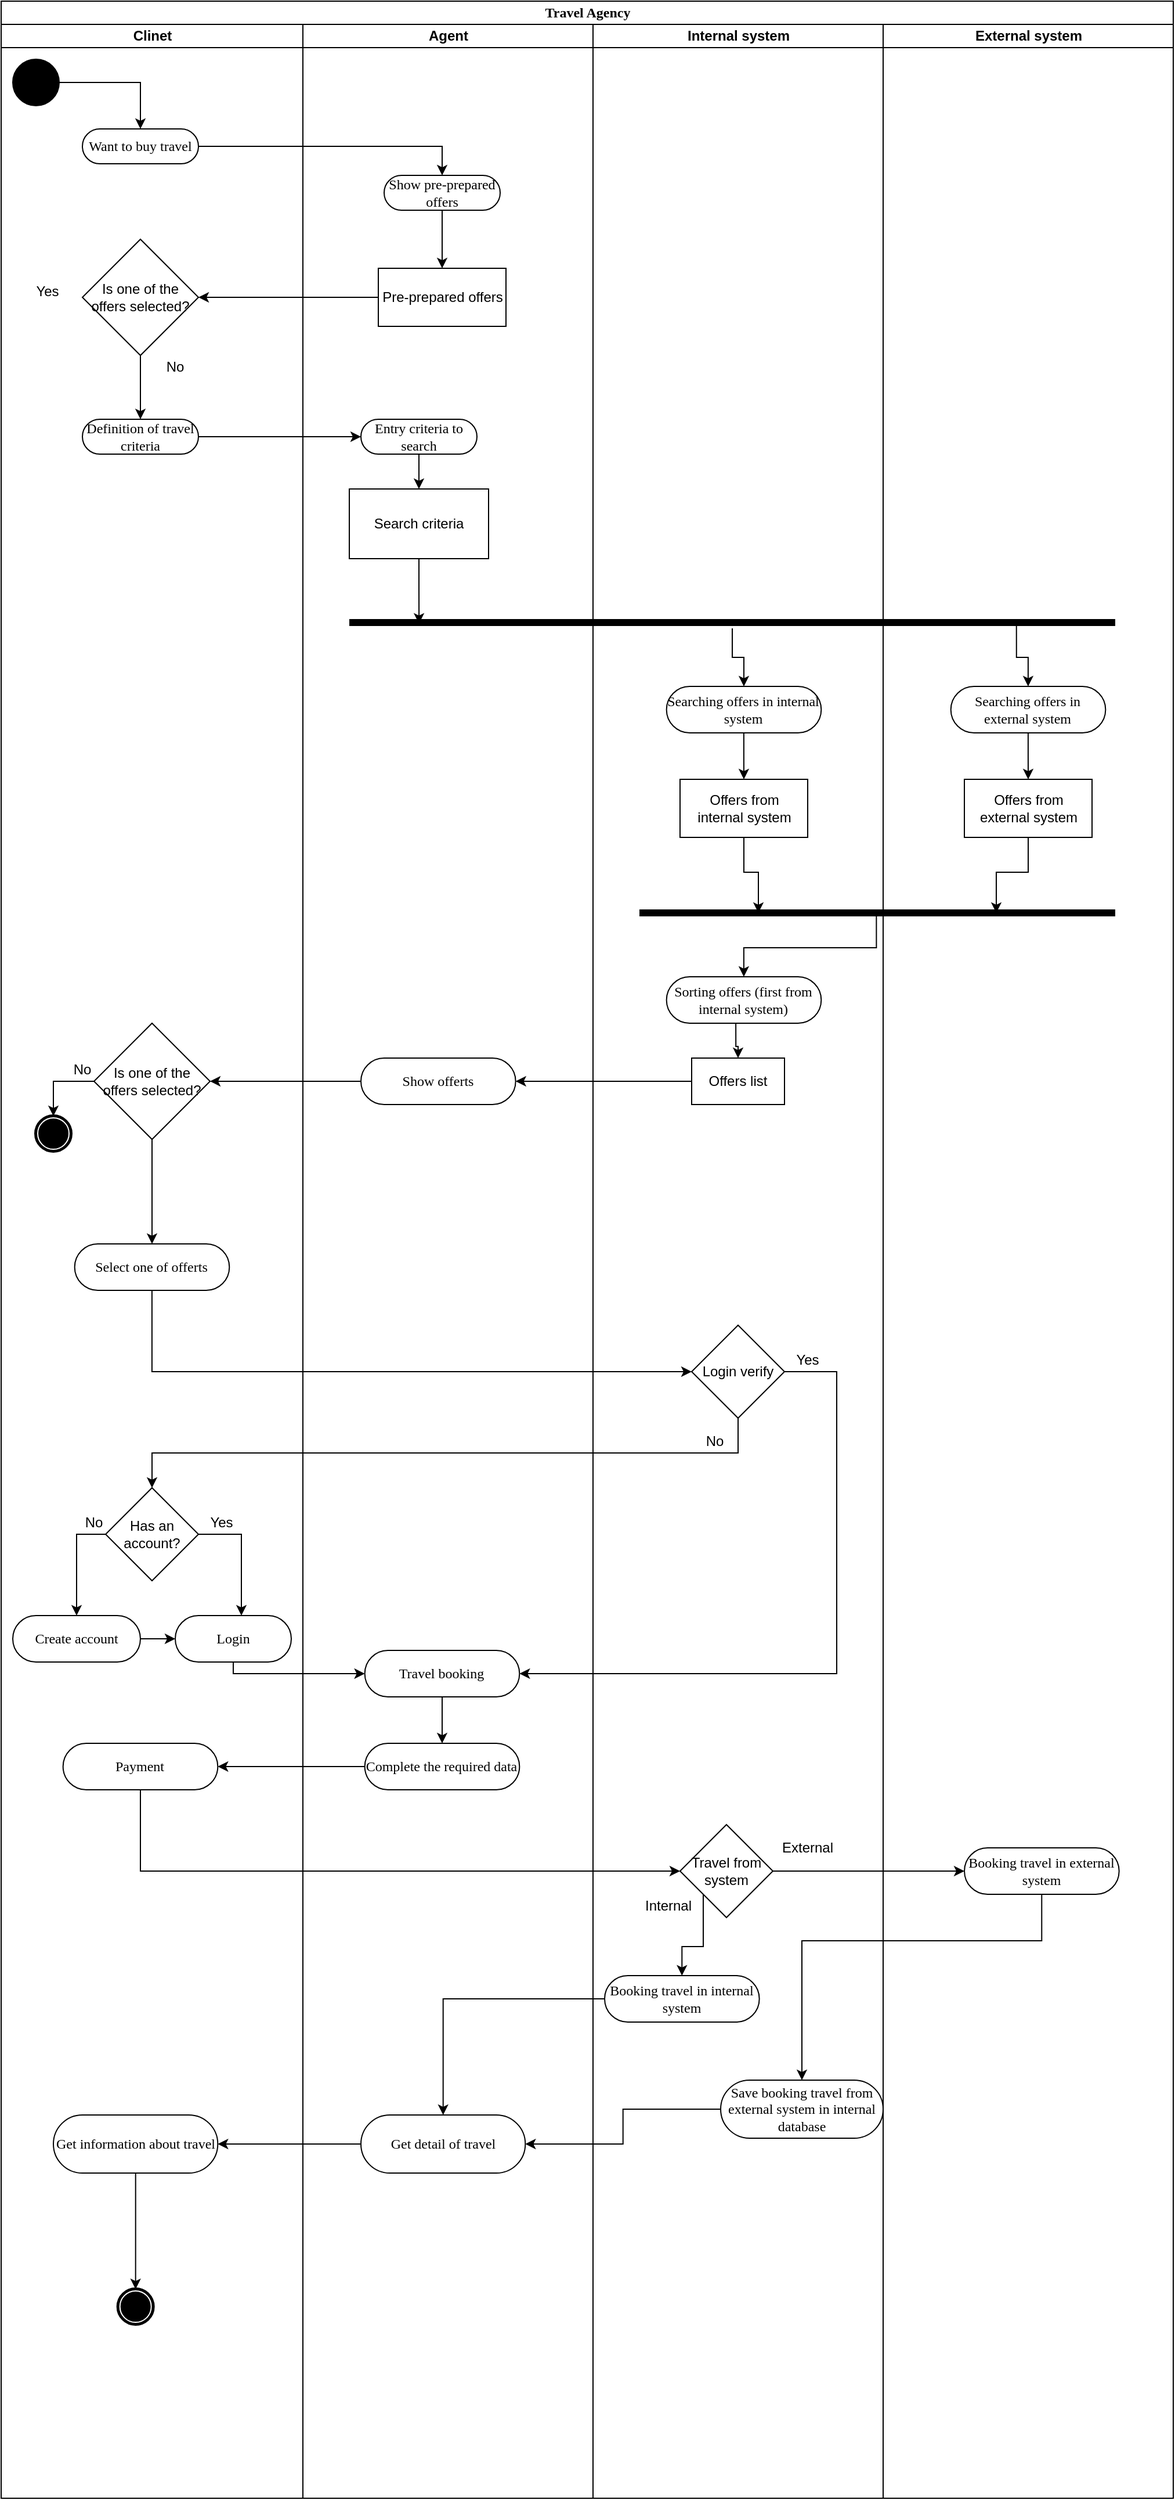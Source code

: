 <mxfile version="12.9.5" type="device"><diagram name="Page-1" id="0783ab3e-0a74-02c8-0abd-f7b4e66b4bec"><mxGraphModel dx="2883" dy="1170" grid="1" gridSize="10" guides="1" tooltips="1" connect="1" arrows="1" fold="1" page="1" pageScale="1" pageWidth="850" pageHeight="1100" background="#ffffff" math="0" shadow="0"><root><mxCell id="0"/><mxCell id="1" parent="0"/><mxCell id="1c1d494c118603dd-1" value="Travel Agency" style="swimlane;html=1;childLayout=stackLayout;startSize=20;rounded=0;shadow=0;comic=0;labelBackgroundColor=none;strokeWidth=1;fontFamily=Verdana;fontSize=12;align=center;" parent="1" vertex="1"><mxGeometry x="-170" y="10" width="1010" height="2150" as="geometry"/></mxCell><mxCell id="1c1d494c118603dd-2" value="Clinet" style="swimlane;html=1;startSize=20;" parent="1c1d494c118603dd-1" vertex="1"><mxGeometry y="20" width="260" height="2130" as="geometry"><mxRectangle y="20" width="30" height="970" as="alternateBounds"/></mxGeometry></mxCell><mxCell id="U1SQG6kulAZdSrpKBeWU-95" style="edgeStyle=orthogonalEdgeStyle;rounded=0;orthogonalLoop=1;jettySize=auto;html=1;" edge="1" parent="1c1d494c118603dd-2" source="60571a20871a0731-4" target="U1SQG6kulAZdSrpKBeWU-93"><mxGeometry relative="1" as="geometry"/></mxCell><mxCell id="60571a20871a0731-4" value="" style="ellipse;whiteSpace=wrap;html=1;rounded=0;shadow=0;comic=0;labelBackgroundColor=none;strokeWidth=1;fillColor=#000000;fontFamily=Verdana;fontSize=12;align=center;" parent="1c1d494c118603dd-2" vertex="1"><mxGeometry x="10" y="30" width="40" height="40" as="geometry"/></mxCell><mxCell id="U1SQG6kulAZdSrpKBeWU-108" value="Yes" style="text;html=1;strokeColor=none;fillColor=none;align=center;verticalAlign=middle;whiteSpace=wrap;rounded=0;" vertex="1" parent="1c1d494c118603dd-2"><mxGeometry x="20" y="220" width="40" height="20" as="geometry"/></mxCell><mxCell id="U1SQG6kulAZdSrpKBeWU-112" style="edgeStyle=orthogonalEdgeStyle;rounded=0;orthogonalLoop=1;jettySize=auto;html=1;exitX=0.5;exitY=1;exitDx=0;exitDy=0;entryX=0.5;entryY=0;entryDx=0;entryDy=0;" edge="1" parent="1c1d494c118603dd-2" source="U1SQG6kulAZdSrpKBeWU-100" target="U1SQG6kulAZdSrpKBeWU-111"><mxGeometry relative="1" as="geometry"/></mxCell><mxCell id="U1SQG6kulAZdSrpKBeWU-152" value="" style="shape=mxgraph.bpmn.shape;html=1;verticalLabelPosition=bottom;labelBackgroundColor=#ffffff;verticalAlign=top;perimeter=ellipsePerimeter;outline=end;symbol=terminate;rounded=0;shadow=0;comic=0;strokeWidth=1;fontFamily=Verdana;fontSize=12;align=center;" vertex="1" parent="1c1d494c118603dd-2"><mxGeometry x="30" y="940" width="30" height="30" as="geometry"/></mxCell><mxCell id="U1SQG6kulAZdSrpKBeWU-201" style="edgeStyle=orthogonalEdgeStyle;rounded=0;orthogonalLoop=1;jettySize=auto;html=1;entryX=0;entryY=0.5;entryDx=0;entryDy=0;strokeColor=#000000;" edge="1" parent="1c1d494c118603dd-2" source="U1SQG6kulAZdSrpKBeWU-189" target="U1SQG6kulAZdSrpKBeWU-192"><mxGeometry relative="1" as="geometry"/></mxCell><mxCell id="U1SQG6kulAZdSrpKBeWU-189" value="Create account" style="rounded=1;whiteSpace=wrap;html=1;shadow=0;comic=0;labelBackgroundColor=none;strokeWidth=1;fontFamily=Verdana;fontSize=12;align=center;arcSize=50;" vertex="1" parent="1c1d494c118603dd-2"><mxGeometry x="10" y="1370" width="109.99" height="40" as="geometry"/></mxCell><mxCell id="U1SQG6kulAZdSrpKBeWU-154" value="No" style="text;html=1;strokeColor=none;fillColor=none;align=center;verticalAlign=middle;whiteSpace=wrap;rounded=0;" vertex="1" parent="1c1d494c118603dd-2"><mxGeometry x="50" y="890" width="40" height="20" as="geometry"/></mxCell><mxCell id="U1SQG6kulAZdSrpKBeWU-190" style="edgeStyle=orthogonalEdgeStyle;rounded=0;orthogonalLoop=1;jettySize=auto;html=1;entryX=0.5;entryY=0;entryDx=0;entryDy=0;strokeColor=#000000;exitX=0.5;exitY=1;exitDx=0;exitDy=0;" edge="1" parent="1c1d494c118603dd-2" source="U1SQG6kulAZdSrpKBeWU-170" target="U1SQG6kulAZdSrpKBeWU-189"><mxGeometry relative="1" as="geometry"/></mxCell><mxCell id="U1SQG6kulAZdSrpKBeWU-193" style="edgeStyle=orthogonalEdgeStyle;rounded=0;orthogonalLoop=1;jettySize=auto;html=1;strokeColor=#000000;exitX=0.5;exitY=0;exitDx=0;exitDy=0;" edge="1" parent="1c1d494c118603dd-2" source="U1SQG6kulAZdSrpKBeWU-170" target="U1SQG6kulAZdSrpKBeWU-192"><mxGeometry relative="1" as="geometry"><Array as="points"><mxPoint x="207" y="1300"/></Array></mxGeometry></mxCell><mxCell id="U1SQG6kulAZdSrpKBeWU-191" value="No" style="text;html=1;strokeColor=none;fillColor=none;align=center;verticalAlign=middle;whiteSpace=wrap;rounded=0;" vertex="1" parent="1c1d494c118603dd-2"><mxGeometry x="60.0" y="1280" width="40" height="20" as="geometry"/></mxCell><mxCell id="U1SQG6kulAZdSrpKBeWU-229" value="Get information about travel" style="rounded=1;whiteSpace=wrap;html=1;shadow=0;comic=0;labelBackgroundColor=none;strokeWidth=1;fontFamily=Verdana;fontSize=12;align=center;arcSize=50;" vertex="1" parent="1c1d494c118603dd-2"><mxGeometry x="45" y="1800" width="141.66" height="50" as="geometry"/></mxCell><mxCell id="U1SQG6kulAZdSrpKBeWU-207" value="Payment" style="rounded=1;whiteSpace=wrap;html=1;shadow=0;comic=0;labelBackgroundColor=none;strokeWidth=1;fontFamily=Verdana;fontSize=12;align=center;arcSize=50;" vertex="1" parent="1c1d494c118603dd-2"><mxGeometry x="53.33" y="1480" width="133.33" height="40" as="geometry"/></mxCell><mxCell id="U1SQG6kulAZdSrpKBeWU-170" value="Has an account?" style="rhombus;whiteSpace=wrap;html=1;strokeColor=#000000;fillColor=none;direction=south;" vertex="1" parent="1c1d494c118603dd-2"><mxGeometry x="90.0" y="1260" width="80" height="80" as="geometry"/></mxCell><mxCell id="U1SQG6kulAZdSrpKBeWU-100" value="Is one of the offers selected?" style="rhombus;whiteSpace=wrap;html=1;" vertex="1" parent="1c1d494c118603dd-2"><mxGeometry x="70" y="185" width="100" height="100" as="geometry"/></mxCell><mxCell id="U1SQG6kulAZdSrpKBeWU-111" value="Definition of travel criteria" style="rounded=1;whiteSpace=wrap;html=1;shadow=0;comic=0;labelBackgroundColor=none;strokeWidth=1;fontFamily=Verdana;fontSize=12;align=center;arcSize=50;" vertex="1" parent="1c1d494c118603dd-2"><mxGeometry x="70" y="340" width="100" height="30" as="geometry"/></mxCell><mxCell id="U1SQG6kulAZdSrpKBeWU-153" style="edgeStyle=orthogonalEdgeStyle;rounded=0;orthogonalLoop=1;jettySize=auto;html=1;entryX=0.5;entryY=0;entryDx=0;entryDy=0;strokeColor=#000000;" edge="1" parent="1c1d494c118603dd-2" source="U1SQG6kulAZdSrpKBeWU-147" target="U1SQG6kulAZdSrpKBeWU-152"><mxGeometry relative="1" as="geometry"/></mxCell><mxCell id="U1SQG6kulAZdSrpKBeWU-93" value="Want to buy travel&lt;br&gt;" style="rounded=1;whiteSpace=wrap;html=1;shadow=0;comic=0;labelBackgroundColor=none;strokeWidth=1;fontFamily=Verdana;fontSize=12;align=center;arcSize=50;" vertex="1" parent="1c1d494c118603dd-2"><mxGeometry x="70" y="90" width="100" height="30" as="geometry"/></mxCell><mxCell id="U1SQG6kulAZdSrpKBeWU-156" style="edgeStyle=orthogonalEdgeStyle;rounded=0;orthogonalLoop=1;jettySize=auto;html=1;entryX=0.5;entryY=0;entryDx=0;entryDy=0;strokeColor=#000000;" edge="1" parent="1c1d494c118603dd-2" source="U1SQG6kulAZdSrpKBeWU-147" target="U1SQG6kulAZdSrpKBeWU-155"><mxGeometry relative="1" as="geometry"/></mxCell><mxCell id="U1SQG6kulAZdSrpKBeWU-147" value="Is one of the offers selected?" style="rhombus;whiteSpace=wrap;html=1;" vertex="1" parent="1c1d494c118603dd-2"><mxGeometry x="80" y="860" width="100" height="100" as="geometry"/></mxCell><mxCell id="U1SQG6kulAZdSrpKBeWU-155" value="Select one of offerts" style="rounded=1;whiteSpace=wrap;html=1;shadow=0;comic=0;labelBackgroundColor=none;strokeWidth=1;fontFamily=Verdana;fontSize=12;align=center;arcSize=50;" vertex="1" parent="1c1d494c118603dd-2"><mxGeometry x="63.33" y="1050" width="133.33" height="40" as="geometry"/></mxCell><mxCell id="U1SQG6kulAZdSrpKBeWU-113" value="No" style="text;html=1;strokeColor=none;fillColor=none;align=center;verticalAlign=middle;whiteSpace=wrap;rounded=0;" vertex="1" parent="1c1d494c118603dd-2"><mxGeometry x="130" y="285" width="40" height="20" as="geometry"/></mxCell><mxCell id="U1SQG6kulAZdSrpKBeWU-202" value="Yes" style="text;html=1;strokeColor=none;fillColor=none;align=center;verticalAlign=middle;whiteSpace=wrap;rounded=0;" vertex="1" parent="1c1d494c118603dd-2"><mxGeometry x="170" y="1280" width="40" height="20" as="geometry"/></mxCell><mxCell id="U1SQG6kulAZdSrpKBeWU-194" value="Yes" style="text;html=1;strokeColor=none;fillColor=none;align=center;verticalAlign=middle;whiteSpace=wrap;rounded=0;" vertex="1" parent="1c1d494c118603dd-2"><mxGeometry x="170" y="1370" width="40" height="20" as="geometry"/></mxCell><mxCell id="U1SQG6kulAZdSrpKBeWU-192" value="Login" style="rounded=1;whiteSpace=wrap;html=1;shadow=0;comic=0;labelBackgroundColor=none;strokeWidth=1;fontFamily=Verdana;fontSize=12;align=center;arcSize=50;" vertex="1" parent="1c1d494c118603dd-2"><mxGeometry x="150" y="1370" width="100" height="40" as="geometry"/></mxCell><mxCell id="U1SQG6kulAZdSrpKBeWU-231" value="" style="shape=mxgraph.bpmn.shape;html=1;verticalLabelPosition=bottom;labelBackgroundColor=#ffffff;verticalAlign=top;perimeter=ellipsePerimeter;outline=end;symbol=terminate;rounded=0;shadow=0;comic=0;strokeWidth=1;fontFamily=Verdana;fontSize=12;align=center;" vertex="1" parent="1c1d494c118603dd-2"><mxGeometry x="100.83" y="1950" width="30" height="30" as="geometry"/></mxCell><mxCell id="U1SQG6kulAZdSrpKBeWU-233" style="edgeStyle=orthogonalEdgeStyle;rounded=0;orthogonalLoop=1;jettySize=auto;html=1;strokeColor=#000000;" edge="1" parent="1c1d494c118603dd-2" source="U1SQG6kulAZdSrpKBeWU-229" target="U1SQG6kulAZdSrpKBeWU-231"><mxGeometry relative="1" as="geometry"><mxPoint x="-54.143" y="1880" as="sourcePoint"/><mxPoint x="-50" y="2005" as="targetPoint"/></mxGeometry></mxCell><mxCell id="1c1d494c118603dd-3" value="Agent" style="swimlane;html=1;startSize=20;" parent="1c1d494c118603dd-1" vertex="1"><mxGeometry x="260" y="20" width="250" height="2130" as="geometry"/></mxCell><mxCell id="U1SQG6kulAZdSrpKBeWU-118" value="Search criteria" style="rounded=0;whiteSpace=wrap;html=1;" vertex="1" parent="1c1d494c118603dd-3"><mxGeometry x="40" y="400" width="120" height="60" as="geometry"/></mxCell><mxCell id="U1SQG6kulAZdSrpKBeWU-119" style="edgeStyle=orthogonalEdgeStyle;rounded=0;orthogonalLoop=1;jettySize=auto;html=1;entryX=0.5;entryY=0;entryDx=0;entryDy=0;" edge="1" parent="1c1d494c118603dd-3" source="U1SQG6kulAZdSrpKBeWU-116" target="U1SQG6kulAZdSrpKBeWU-118"><mxGeometry relative="1" as="geometry"/></mxCell><mxCell id="U1SQG6kulAZdSrpKBeWU-116" value="Entry criteria to search" style="rounded=1;whiteSpace=wrap;html=1;shadow=0;comic=0;labelBackgroundColor=none;strokeWidth=1;fontFamily=Verdana;fontSize=12;align=center;arcSize=50;" vertex="1" parent="1c1d494c118603dd-3"><mxGeometry x="50" y="340" width="100" height="30" as="geometry"/></mxCell><mxCell id="U1SQG6kulAZdSrpKBeWU-225" value="Get detail of travel" style="rounded=1;whiteSpace=wrap;html=1;shadow=0;comic=0;labelBackgroundColor=none;strokeWidth=1;fontFamily=Verdana;fontSize=12;align=center;arcSize=50;" vertex="1" parent="1c1d494c118603dd-3"><mxGeometry x="50" y="1800" width="141.66" height="50" as="geometry"/></mxCell><mxCell id="U1SQG6kulAZdSrpKBeWU-98" value="Pre-prepared offers" style="html=1;" vertex="1" parent="1c1d494c118603dd-3"><mxGeometry x="65" y="210" width="110" height="50" as="geometry"/></mxCell><mxCell id="U1SQG6kulAZdSrpKBeWU-99" style="edgeStyle=orthogonalEdgeStyle;rounded=0;orthogonalLoop=1;jettySize=auto;html=1;" edge="1" parent="1c1d494c118603dd-3" source="U1SQG6kulAZdSrpKBeWU-96" target="U1SQG6kulAZdSrpKBeWU-98"><mxGeometry relative="1" as="geometry"/></mxCell><mxCell id="U1SQG6kulAZdSrpKBeWU-96" value="Show pre-prepared offers" style="rounded=1;whiteSpace=wrap;html=1;shadow=0;comic=0;labelBackgroundColor=none;strokeWidth=1;fontFamily=Verdana;fontSize=12;align=center;arcSize=50;" vertex="1" parent="1c1d494c118603dd-3"><mxGeometry x="70" y="130" width="100" height="30" as="geometry"/></mxCell><mxCell id="U1SQG6kulAZdSrpKBeWU-146" value="Show offerts" style="rounded=1;whiteSpace=wrap;html=1;shadow=0;comic=0;labelBackgroundColor=none;strokeWidth=1;fontFamily=Verdana;fontSize=12;align=center;arcSize=50;" vertex="1" parent="1c1d494c118603dd-3"><mxGeometry x="50.0" y="890" width="133.33" height="40" as="geometry"/></mxCell><mxCell id="U1SQG6kulAZdSrpKBeWU-206" style="edgeStyle=orthogonalEdgeStyle;rounded=0;orthogonalLoop=1;jettySize=auto;html=1;strokeColor=#000000;" edge="1" parent="1c1d494c118603dd-3" source="U1SQG6kulAZdSrpKBeWU-161" target="U1SQG6kulAZdSrpKBeWU-205"><mxGeometry relative="1" as="geometry"/></mxCell><mxCell id="U1SQG6kulAZdSrpKBeWU-161" value="Travel booking" style="rounded=1;whiteSpace=wrap;html=1;shadow=0;comic=0;labelBackgroundColor=none;strokeWidth=1;fontFamily=Verdana;fontSize=12;align=center;arcSize=50;" vertex="1" parent="1c1d494c118603dd-3"><mxGeometry x="53.33" y="1400" width="133.33" height="40" as="geometry"/></mxCell><mxCell id="U1SQG6kulAZdSrpKBeWU-205" value="Complete the required data" style="rounded=1;whiteSpace=wrap;html=1;shadow=0;comic=0;labelBackgroundColor=none;strokeWidth=1;fontFamily=Verdana;fontSize=12;align=center;arcSize=50;" vertex="1" parent="1c1d494c118603dd-3"><mxGeometry x="53.33" y="1480" width="133.33" height="40" as="geometry"/></mxCell><mxCell id="1c1d494c118603dd-4" value="Internal system" style="swimlane;html=1;startSize=20;" parent="1c1d494c118603dd-1" vertex="1"><mxGeometry x="510" y="20" width="250" height="2130" as="geometry"/></mxCell><mxCell id="U1SQG6kulAZdSrpKBeWU-134" style="edgeStyle=orthogonalEdgeStyle;rounded=0;orthogonalLoop=1;jettySize=auto;html=1;entryX=0.5;entryY=0;entryDx=0;entryDy=0;strokeColor=#000000;" edge="1" parent="1c1d494c118603dd-4" source="U1SQG6kulAZdSrpKBeWU-123" target="U1SQG6kulAZdSrpKBeWU-132"><mxGeometry relative="1" as="geometry"/></mxCell><mxCell id="U1SQG6kulAZdSrpKBeWU-221" value="Internal" style="text;html=1;strokeColor=none;fillColor=none;align=center;verticalAlign=middle;whiteSpace=wrap;rounded=0;" vertex="1" parent="1c1d494c118603dd-4"><mxGeometry x="45" y="1610" width="40" height="20" as="geometry"/></mxCell><mxCell id="U1SQG6kulAZdSrpKBeWU-218" value="Booking travel in internal system" style="rounded=1;whiteSpace=wrap;html=1;shadow=0;comic=0;labelBackgroundColor=none;strokeWidth=1;fontFamily=Verdana;fontSize=12;align=center;arcSize=50;" vertex="1" parent="1c1d494c118603dd-4"><mxGeometry x="10.0" y="1680" width="133.33" height="40" as="geometry"/></mxCell><mxCell id="U1SQG6kulAZdSrpKBeWU-163" value="No" style="text;html=1;strokeColor=none;fillColor=none;align=center;verticalAlign=middle;whiteSpace=wrap;rounded=0;" vertex="1" parent="1c1d494c118603dd-4"><mxGeometry x="85" y="1210" width="40" height="20" as="geometry"/></mxCell><mxCell id="U1SQG6kulAZdSrpKBeWU-220" style="edgeStyle=orthogonalEdgeStyle;rounded=0;orthogonalLoop=1;jettySize=auto;html=1;strokeColor=#000000;exitX=0;exitY=1;exitDx=0;exitDy=0;" edge="1" parent="1c1d494c118603dd-4" source="U1SQG6kulAZdSrpKBeWU-209" target="U1SQG6kulAZdSrpKBeWU-218"><mxGeometry relative="1" as="geometry"/></mxCell><mxCell id="U1SQG6kulAZdSrpKBeWU-209" value="Travel from system" style="rhombus;whiteSpace=wrap;html=1;strokeColor=#000000;fillColor=none;" vertex="1" parent="1c1d494c118603dd-4"><mxGeometry x="74.99" y="1550" width="80" height="80" as="geometry"/></mxCell><mxCell id="U1SQG6kulAZdSrpKBeWU-159" value="Login verify" style="rhombus;whiteSpace=wrap;html=1;strokeColor=#000000;fillColor=none;" vertex="1" parent="1c1d494c118603dd-4"><mxGeometry x="85.0" y="1120" width="80" height="80" as="geometry"/></mxCell><mxCell id="U1SQG6kulAZdSrpKBeWU-143" value="Offers list" style="rounded=0;whiteSpace=wrap;html=1;strokeColor=#000000;fillColor=none;" vertex="1" parent="1c1d494c118603dd-4"><mxGeometry x="85" y="890" width="80" height="40" as="geometry"/></mxCell><mxCell id="U1SQG6kulAZdSrpKBeWU-123" value="Searching offers in internal system" style="rounded=1;whiteSpace=wrap;html=1;shadow=0;comic=0;labelBackgroundColor=none;strokeWidth=1;fontFamily=Verdana;fontSize=12;align=center;arcSize=50;" vertex="1" parent="1c1d494c118603dd-4"><mxGeometry x="63.33" y="570" width="133.33" height="40" as="geometry"/></mxCell><mxCell id="U1SQG6kulAZdSrpKBeWU-132" value="Offers from &lt;br&gt;internal system" style="html=1;strokeColor=#000000;fillColor=none;" vertex="1" parent="1c1d494c118603dd-4"><mxGeometry x="74.99" y="650" width="110" height="50" as="geometry"/></mxCell><mxCell id="U1SQG6kulAZdSrpKBeWU-144" style="edgeStyle=orthogonalEdgeStyle;rounded=0;orthogonalLoop=1;jettySize=auto;html=1;strokeColor=#000000;exitX=0.448;exitY=1;exitDx=0;exitDy=0;exitPerimeter=0;" edge="1" parent="1c1d494c118603dd-4" source="U1SQG6kulAZdSrpKBeWU-141" target="U1SQG6kulAZdSrpKBeWU-143"><mxGeometry relative="1" as="geometry"/></mxCell><mxCell id="U1SQG6kulAZdSrpKBeWU-141" value="Sorting offers (first from internal system)" style="rounded=1;whiteSpace=wrap;html=1;shadow=0;comic=0;labelBackgroundColor=none;strokeWidth=1;fontFamily=Verdana;fontSize=12;align=center;arcSize=50;" vertex="1" parent="1c1d494c118603dd-4"><mxGeometry x="63.33" y="820" width="133.33" height="40" as="geometry"/></mxCell><mxCell id="U1SQG6kulAZdSrpKBeWU-169" value="Yes" style="text;html=1;strokeColor=none;fillColor=none;align=center;verticalAlign=middle;whiteSpace=wrap;rounded=0;" vertex="1" parent="1c1d494c118603dd-4"><mxGeometry x="165" y="1140" width="40" height="20" as="geometry"/></mxCell><mxCell id="U1SQG6kulAZdSrpKBeWU-217" value="External" style="text;html=1;strokeColor=none;fillColor=none;align=center;verticalAlign=middle;whiteSpace=wrap;rounded=0;" vertex="1" parent="1c1d494c118603dd-4"><mxGeometry x="165" y="1560" width="40" height="20" as="geometry"/></mxCell><mxCell id="U1SQG6kulAZdSrpKBeWU-219" value="Save booking travel from external system in internal database" style="rounded=1;whiteSpace=wrap;html=1;shadow=0;comic=0;labelBackgroundColor=none;strokeWidth=1;fontFamily=Verdana;fontSize=12;align=center;arcSize=50;" vertex="1" parent="1c1d494c118603dd-4"><mxGeometry x="110" y="1770" width="140" height="50" as="geometry"/></mxCell><mxCell id="U1SQG6kulAZdSrpKBeWU-2" value="External system" style="swimlane;html=1;startSize=20;" vertex="1" parent="1c1d494c118603dd-1"><mxGeometry x="760" y="20" width="250" height="2130" as="geometry"/></mxCell><mxCell id="U1SQG6kulAZdSrpKBeWU-136" value="" style="shape=line;html=1;strokeWidth=6;strokeColor=#000000;fillColor=none;" vertex="1" parent="U1SQG6kulAZdSrpKBeWU-2"><mxGeometry x="-210" y="760" width="410" height="10" as="geometry"/></mxCell><mxCell id="U1SQG6kulAZdSrpKBeWU-135" style="edgeStyle=orthogonalEdgeStyle;rounded=0;orthogonalLoop=1;jettySize=auto;html=1;entryX=0.5;entryY=0;entryDx=0;entryDy=0;strokeColor=#000000;" edge="1" parent="U1SQG6kulAZdSrpKBeWU-2" source="U1SQG6kulAZdSrpKBeWU-124" target="U1SQG6kulAZdSrpKBeWU-133"><mxGeometry relative="1" as="geometry"/></mxCell><mxCell id="U1SQG6kulAZdSrpKBeWU-124" value="Searching offers in external&amp;nbsp;system" style="rounded=1;whiteSpace=wrap;html=1;shadow=0;comic=0;labelBackgroundColor=none;strokeWidth=1;fontFamily=Verdana;fontSize=12;align=center;arcSize=50;" vertex="1" parent="U1SQG6kulAZdSrpKBeWU-2"><mxGeometry x="58.34" y="570" width="133.33" height="40" as="geometry"/></mxCell><mxCell id="U1SQG6kulAZdSrpKBeWU-140" style="edgeStyle=orthogonalEdgeStyle;rounded=0;orthogonalLoop=1;jettySize=auto;html=1;entryX=0.75;entryY=0.5;entryDx=0;entryDy=0;entryPerimeter=0;strokeColor=#000000;" edge="1" parent="U1SQG6kulAZdSrpKBeWU-2" source="U1SQG6kulAZdSrpKBeWU-133" target="U1SQG6kulAZdSrpKBeWU-136"><mxGeometry relative="1" as="geometry"/></mxCell><mxCell id="U1SQG6kulAZdSrpKBeWU-133" value="Offers from &lt;br&gt;external system" style="html=1;strokeColor=#000000;fillColor=none;" vertex="1" parent="U1SQG6kulAZdSrpKBeWU-2"><mxGeometry x="70.01" y="650" width="110" height="50" as="geometry"/></mxCell><mxCell id="U1SQG6kulAZdSrpKBeWU-213" value="Booking travel in external system" style="rounded=1;whiteSpace=wrap;html=1;shadow=0;comic=0;labelBackgroundColor=none;strokeWidth=1;fontFamily=Verdana;fontSize=12;align=center;arcSize=50;" vertex="1" parent="U1SQG6kulAZdSrpKBeWU-2"><mxGeometry x="70.01" y="1570" width="133.33" height="40" as="geometry"/></mxCell><mxCell id="U1SQG6kulAZdSrpKBeWU-97" style="edgeStyle=orthogonalEdgeStyle;rounded=0;orthogonalLoop=1;jettySize=auto;html=1;" edge="1" parent="1c1d494c118603dd-1" source="U1SQG6kulAZdSrpKBeWU-93" target="U1SQG6kulAZdSrpKBeWU-96"><mxGeometry relative="1" as="geometry"/></mxCell><mxCell id="U1SQG6kulAZdSrpKBeWU-102" style="edgeStyle=orthogonalEdgeStyle;rounded=0;orthogonalLoop=1;jettySize=auto;html=1;entryX=1;entryY=0.5;entryDx=0;entryDy=0;" edge="1" parent="1c1d494c118603dd-1" source="U1SQG6kulAZdSrpKBeWU-98" target="U1SQG6kulAZdSrpKBeWU-100"><mxGeometry relative="1" as="geometry"/></mxCell><mxCell id="U1SQG6kulAZdSrpKBeWU-117" value="" style="edgeStyle=orthogonalEdgeStyle;rounded=0;orthogonalLoop=1;jettySize=auto;html=1;" edge="1" parent="1c1d494c118603dd-1" source="U1SQG6kulAZdSrpKBeWU-111" target="U1SQG6kulAZdSrpKBeWU-116"><mxGeometry relative="1" as="geometry"/></mxCell><mxCell id="U1SQG6kulAZdSrpKBeWU-139" style="edgeStyle=orthogonalEdgeStyle;rounded=0;orthogonalLoop=1;jettySize=auto;html=1;strokeColor=#000000;entryX=0.25;entryY=0.5;entryDx=0;entryDy=0;entryPerimeter=0;" edge="1" parent="1c1d494c118603dd-1" source="U1SQG6kulAZdSrpKBeWU-132" target="U1SQG6kulAZdSrpKBeWU-136"><mxGeometry relative="1" as="geometry"><mxPoint x="629" y="770" as="targetPoint"/></mxGeometry></mxCell><mxCell id="U1SQG6kulAZdSrpKBeWU-142" style="edgeStyle=orthogonalEdgeStyle;rounded=0;orthogonalLoop=1;jettySize=auto;html=1;strokeColor=#000000;exitX=0.498;exitY=0.2;exitDx=0;exitDy=0;exitPerimeter=0;" edge="1" parent="1c1d494c118603dd-1" source="U1SQG6kulAZdSrpKBeWU-136" target="U1SQG6kulAZdSrpKBeWU-141"><mxGeometry relative="1" as="geometry"/></mxCell><mxCell id="U1SQG6kulAZdSrpKBeWU-145" style="edgeStyle=orthogonalEdgeStyle;rounded=0;orthogonalLoop=1;jettySize=auto;html=1;strokeColor=#000000;" edge="1" parent="1c1d494c118603dd-1" source="U1SQG6kulAZdSrpKBeWU-143" target="U1SQG6kulAZdSrpKBeWU-146"><mxGeometry relative="1" as="geometry"><mxPoint x="430" y="930" as="targetPoint"/></mxGeometry></mxCell><mxCell id="U1SQG6kulAZdSrpKBeWU-148" style="edgeStyle=orthogonalEdgeStyle;rounded=0;orthogonalLoop=1;jettySize=auto;html=1;entryX=1;entryY=0.5;entryDx=0;entryDy=0;strokeColor=#000000;" edge="1" parent="1c1d494c118603dd-1" source="U1SQG6kulAZdSrpKBeWU-146" target="U1SQG6kulAZdSrpKBeWU-147"><mxGeometry relative="1" as="geometry"/></mxCell><mxCell id="U1SQG6kulAZdSrpKBeWU-162" style="edgeStyle=orthogonalEdgeStyle;rounded=0;orthogonalLoop=1;jettySize=auto;html=1;entryX=1;entryY=0.5;entryDx=0;entryDy=0;strokeColor=#000000;exitX=0;exitY=1;exitDx=0;exitDy=0;" edge="1" parent="1c1d494c118603dd-1" source="U1SQG6kulAZdSrpKBeWU-169" target="U1SQG6kulAZdSrpKBeWU-161"><mxGeometry relative="1" as="geometry"><mxPoint x="590" y="1410" as="sourcePoint"/><Array as="points"><mxPoint x="720" y="1180"/><mxPoint x="720" y="1440"/></Array></mxGeometry></mxCell><mxCell id="U1SQG6kulAZdSrpKBeWU-168" style="edgeStyle=orthogonalEdgeStyle;rounded=0;orthogonalLoop=1;jettySize=auto;html=1;exitX=0.5;exitY=1;exitDx=0;exitDy=0;entryX=0;entryY=0.5;entryDx=0;entryDy=0;strokeColor=#000000;" edge="1" parent="1c1d494c118603dd-1" source="U1SQG6kulAZdSrpKBeWU-159" target="U1SQG6kulAZdSrpKBeWU-170"><mxGeometry relative="1" as="geometry"><mxPoint x="196.67" y="1370" as="targetPoint"/></mxGeometry></mxCell><mxCell id="U1SQG6kulAZdSrpKBeWU-203" style="edgeStyle=orthogonalEdgeStyle;rounded=0;orthogonalLoop=1;jettySize=auto;html=1;entryX=0;entryY=0.5;entryDx=0;entryDy=0;strokeColor=#000000;" edge="1" parent="1c1d494c118603dd-1" source="U1SQG6kulAZdSrpKBeWU-192" target="U1SQG6kulAZdSrpKBeWU-161"><mxGeometry relative="1" as="geometry"><Array as="points"><mxPoint x="200" y="1440"/></Array></mxGeometry></mxCell><mxCell id="U1SQG6kulAZdSrpKBeWU-158" style="edgeStyle=orthogonalEdgeStyle;rounded=0;orthogonalLoop=1;jettySize=auto;html=1;strokeColor=#000000;entryX=0;entryY=0.5;entryDx=0;entryDy=0;" edge="1" parent="1c1d494c118603dd-1" source="U1SQG6kulAZdSrpKBeWU-155" target="U1SQG6kulAZdSrpKBeWU-159"><mxGeometry relative="1" as="geometry"><mxPoint x="129.995" y="1160" as="targetPoint"/><Array as="points"><mxPoint x="130" y="1180"/></Array></mxGeometry></mxCell><mxCell id="U1SQG6kulAZdSrpKBeWU-208" style="edgeStyle=orthogonalEdgeStyle;rounded=0;orthogonalLoop=1;jettySize=auto;html=1;strokeColor=#000000;" edge="1" parent="1c1d494c118603dd-1" source="U1SQG6kulAZdSrpKBeWU-205" target="U1SQG6kulAZdSrpKBeWU-207"><mxGeometry relative="1" as="geometry"/></mxCell><mxCell id="U1SQG6kulAZdSrpKBeWU-210" style="edgeStyle=orthogonalEdgeStyle;rounded=0;orthogonalLoop=1;jettySize=auto;html=1;entryX=0;entryY=0.5;entryDx=0;entryDy=0;strokeColor=#000000;exitX=0.5;exitY=1;exitDx=0;exitDy=0;" edge="1" parent="1c1d494c118603dd-1" source="U1SQG6kulAZdSrpKBeWU-207" target="U1SQG6kulAZdSrpKBeWU-209"><mxGeometry relative="1" as="geometry"/></mxCell><mxCell id="U1SQG6kulAZdSrpKBeWU-216" style="edgeStyle=orthogonalEdgeStyle;rounded=0;orthogonalLoop=1;jettySize=auto;html=1;strokeColor=#000000;" edge="1" parent="1c1d494c118603dd-1" source="U1SQG6kulAZdSrpKBeWU-209" target="U1SQG6kulAZdSrpKBeWU-213"><mxGeometry relative="1" as="geometry"/></mxCell><mxCell id="U1SQG6kulAZdSrpKBeWU-224" style="edgeStyle=orthogonalEdgeStyle;rounded=0;orthogonalLoop=1;jettySize=auto;html=1;entryX=0.5;entryY=0;entryDx=0;entryDy=0;strokeColor=#000000;" edge="1" parent="1c1d494c118603dd-1" source="U1SQG6kulAZdSrpKBeWU-213" target="U1SQG6kulAZdSrpKBeWU-219"><mxGeometry relative="1" as="geometry"><Array as="points"><mxPoint x="897" y="1670"/><mxPoint x="690" y="1670"/></Array></mxGeometry></mxCell><mxCell id="U1SQG6kulAZdSrpKBeWU-226" style="edgeStyle=orthogonalEdgeStyle;rounded=0;orthogonalLoop=1;jettySize=auto;html=1;strokeColor=#000000;" edge="1" parent="1c1d494c118603dd-1" source="U1SQG6kulAZdSrpKBeWU-218" target="U1SQG6kulAZdSrpKBeWU-225"><mxGeometry relative="1" as="geometry"/></mxCell><mxCell id="U1SQG6kulAZdSrpKBeWU-227" style="edgeStyle=orthogonalEdgeStyle;rounded=0;orthogonalLoop=1;jettySize=auto;html=1;entryX=1;entryY=0.5;entryDx=0;entryDy=0;strokeColor=#000000;" edge="1" parent="1c1d494c118603dd-1" source="U1SQG6kulAZdSrpKBeWU-219" target="U1SQG6kulAZdSrpKBeWU-225"><mxGeometry relative="1" as="geometry"/></mxCell><mxCell id="U1SQG6kulAZdSrpKBeWU-230" style="edgeStyle=orthogonalEdgeStyle;rounded=0;orthogonalLoop=1;jettySize=auto;html=1;entryX=1;entryY=0.5;entryDx=0;entryDy=0;strokeColor=#000000;" edge="1" parent="1c1d494c118603dd-1" source="U1SQG6kulAZdSrpKBeWU-225" target="U1SQG6kulAZdSrpKBeWU-229"><mxGeometry relative="1" as="geometry"/></mxCell><mxCell id="U1SQG6kulAZdSrpKBeWU-129" style="edgeStyle=orthogonalEdgeStyle;rounded=0;orthogonalLoop=1;jettySize=auto;html=1;strokeColor=#000000;exitX=0.871;exitY=0.3;exitDx=0;exitDy=0;exitPerimeter=0;" edge="1" parent="1" source="U1SQG6kulAZdSrpKBeWU-126" target="U1SQG6kulAZdSrpKBeWU-124"><mxGeometry relative="1" as="geometry"/></mxCell><mxCell id="U1SQG6kulAZdSrpKBeWU-131" style="edgeStyle=orthogonalEdgeStyle;rounded=0;orthogonalLoop=1;jettySize=auto;html=1;entryX=0.5;entryY=0;entryDx=0;entryDy=0;strokeColor=#000000;" edge="1" parent="1" source="U1SQG6kulAZdSrpKBeWU-126" target="U1SQG6kulAZdSrpKBeWU-123"><mxGeometry relative="1" as="geometry"/></mxCell><mxCell id="U1SQG6kulAZdSrpKBeWU-126" value="" style="shape=line;html=1;strokeWidth=6;strokeColor=#000000;fillColor=#000000;" vertex="1" parent="1"><mxGeometry x="130" y="540" width="660" height="10" as="geometry"/></mxCell><mxCell id="U1SQG6kulAZdSrpKBeWU-204" style="edgeStyle=orthogonalEdgeStyle;rounded=0;orthogonalLoop=1;jettySize=auto;html=1;entryX=0.091;entryY=0.6;entryDx=0;entryDy=0;entryPerimeter=0;strokeColor=#000000;" edge="1" parent="1" source="U1SQG6kulAZdSrpKBeWU-118" target="U1SQG6kulAZdSrpKBeWU-126"><mxGeometry relative="1" as="geometry"/></mxCell></root></mxGraphModel></diagram></mxfile>